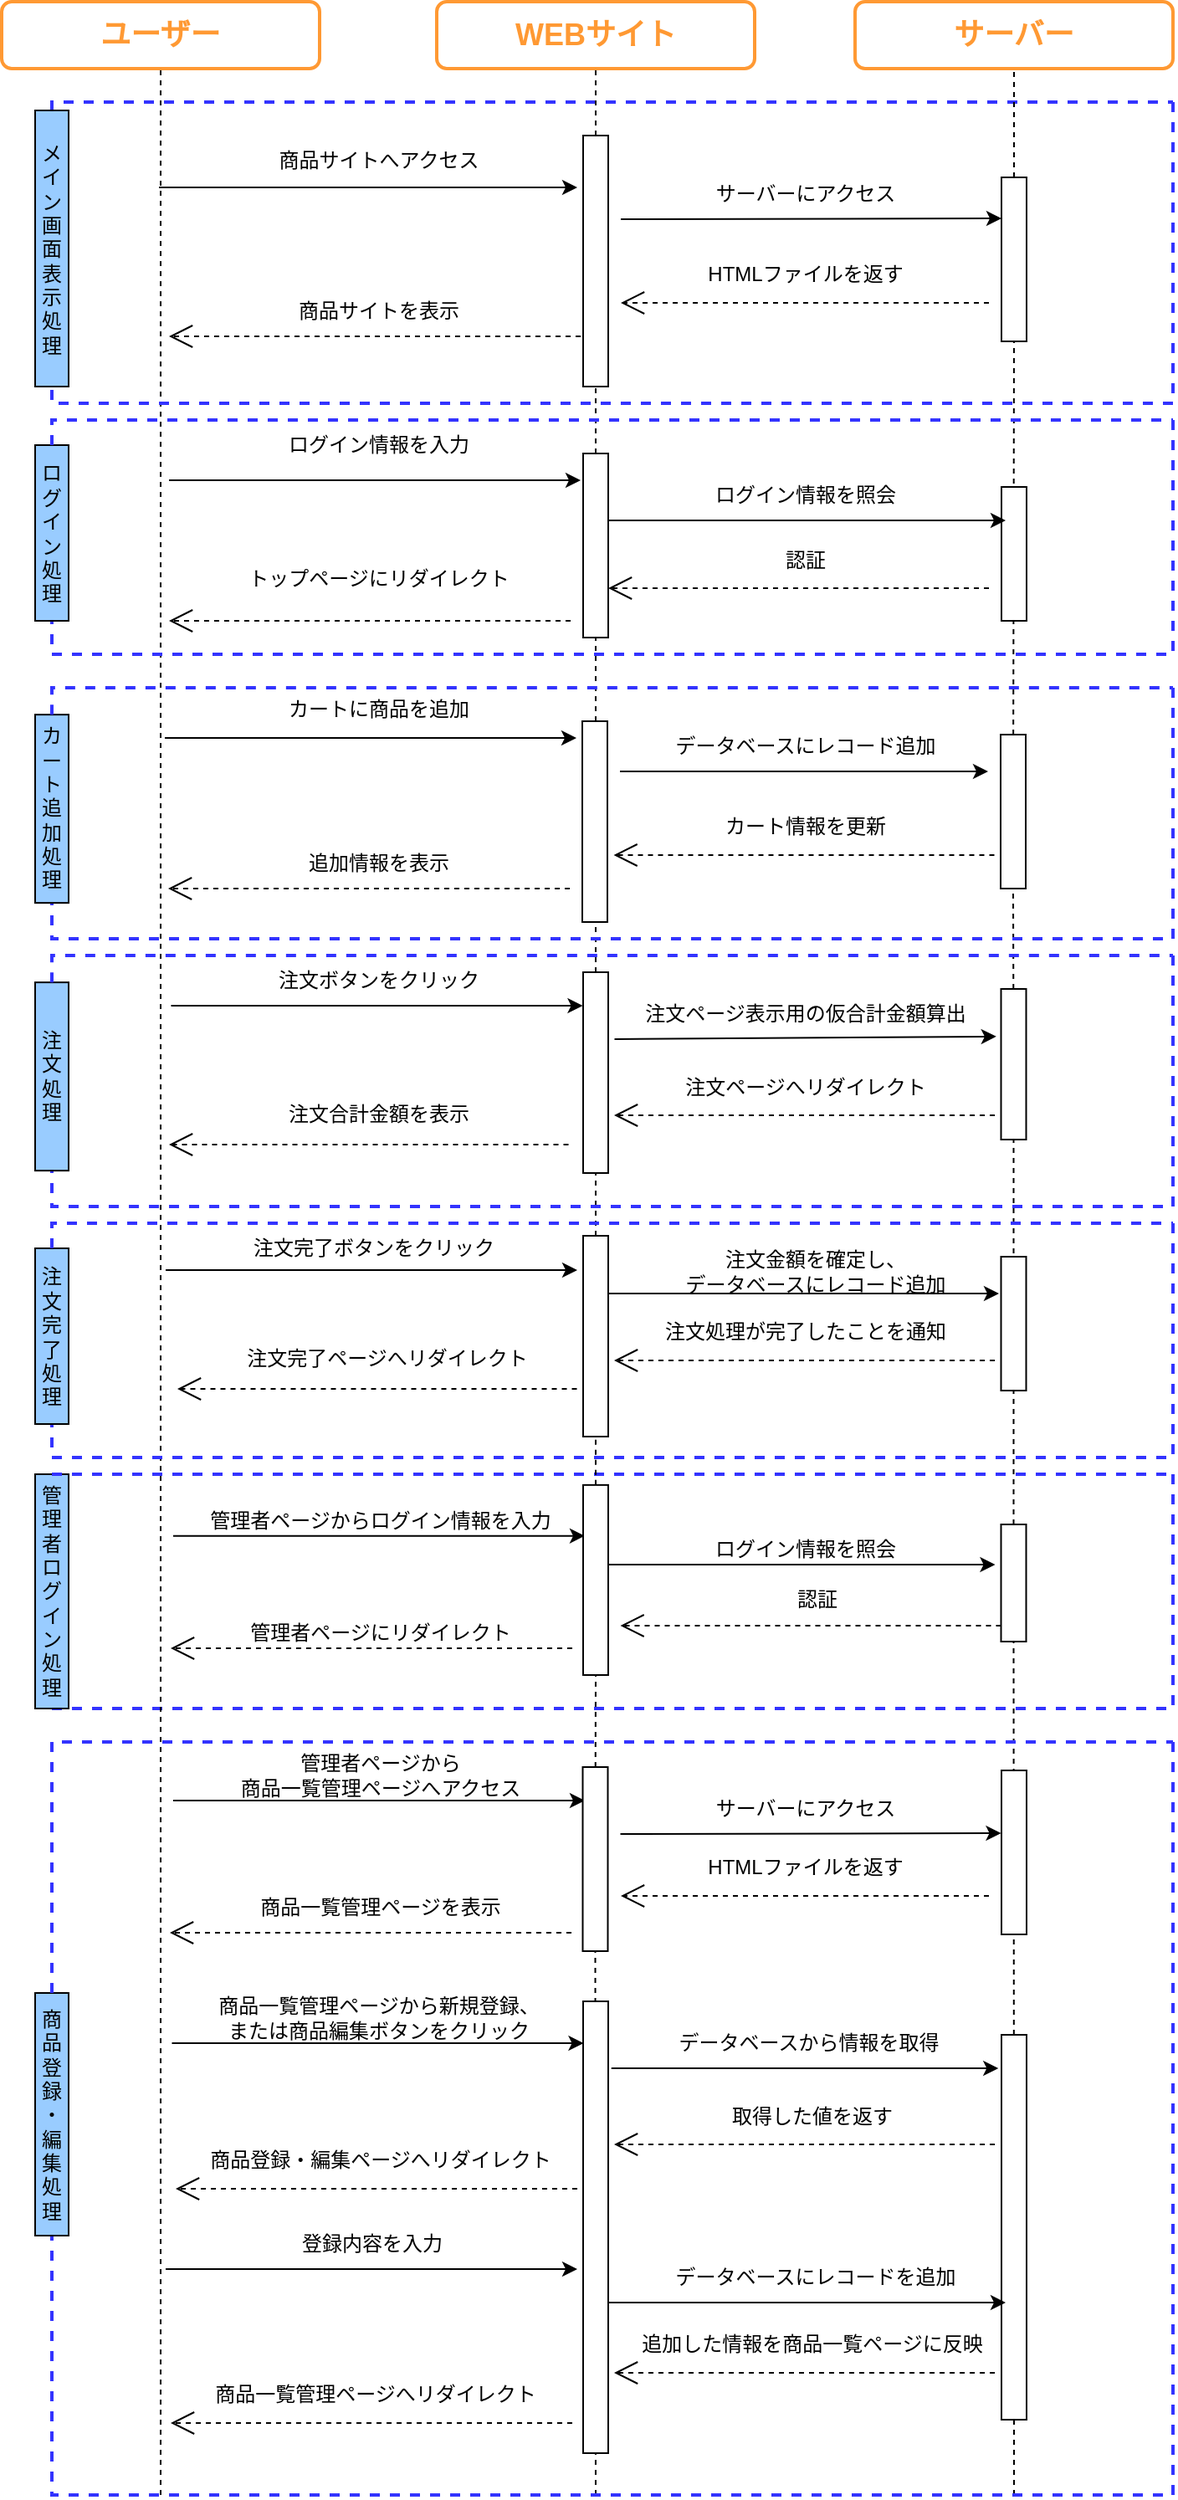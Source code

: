 <mxfile version="28.0.6">
    <diagram id="_vuZQBKyEg9dJw62g8Es" name="ページ1">
        <mxGraphModel dx="738" dy="568" grid="1" gridSize="10" guides="1" tooltips="1" connect="1" arrows="1" fold="1" page="1" pageScale="1" pageWidth="827" pageHeight="1169" math="0" shadow="0">
            <root>
                <mxCell id="0"/>
                <mxCell id="1" parent="0"/>
                <mxCell id="156" value="" style="group" parent="1" vertex="1" connectable="0">
                    <mxGeometry x="90" y="960" width="680" height="150" as="geometry"/>
                </mxCell>
                <mxCell id="157" value="" style="endArrow=none;dashed=1;html=1;strokeWidth=2;rounded=0;curved=0;fontColor=#99FFFF;strokeColor=#3333FF;" parent="156" target="158" edge="1">
                    <mxGeometry width="50" height="50" relative="1" as="geometry">
                        <mxPoint x="680" as="sourcePoint"/>
                        <mxPoint x="680" y="17.143" as="targetPoint"/>
                        <Array as="points">
                            <mxPoint x="680" y="140"/>
                            <mxPoint x="10" y="140"/>
                            <mxPoint x="10" y="120"/>
                        </Array>
                    </mxGeometry>
                </mxCell>
                <mxCell id="158" value="管理者ログイン処理" style="rounded=0;whiteSpace=wrap;html=1;fillColor=#99CCFF;" parent="156" vertex="1">
                    <mxGeometry width="20" height="140" as="geometry"/>
                </mxCell>
                <mxCell id="159" value="" style="endArrow=none;dashed=1;html=1;strokeWidth=2;rounded=0;curved=0;fontColor=#99FFFF;strokeColor=#3333FF;exitX=0.5;exitY=0;exitDx=0;exitDy=0;" parent="156" source="158" edge="1">
                    <mxGeometry width="50" height="50" relative="1" as="geometry">
                        <mxPoint x="10" y="17.143" as="sourcePoint"/>
                        <mxPoint x="680" as="targetPoint"/>
                        <Array as="points">
                            <mxPoint x="10"/>
                        </Array>
                    </mxGeometry>
                </mxCell>
                <mxCell id="85" value="管理者ページからログイン情報を入力" style="text;html=1;align=center;verticalAlign=middle;resizable=0;points=[];autosize=1;strokeColor=none;fillColor=none;" parent="156" vertex="1">
                    <mxGeometry x="91" y="12.857" width="230" height="30" as="geometry"/>
                </mxCell>
                <mxCell id="84" value="" style="endArrow=classic;html=1;" parent="156" edge="1">
                    <mxGeometry width="50" height="50" relative="1" as="geometry">
                        <mxPoint x="82.5" y="36.857" as="sourcePoint"/>
                        <mxPoint x="328.5" y="36.857" as="targetPoint"/>
                    </mxGeometry>
                </mxCell>
                <mxCell id="91" value="" style="endArrow=classic;html=1;" parent="156" edge="1">
                    <mxGeometry width="50" height="50" relative="1" as="geometry">
                        <mxPoint x="342.5" y="54.005" as="sourcePoint"/>
                        <mxPoint x="573.75" y="54.005" as="targetPoint"/>
                    </mxGeometry>
                </mxCell>
                <mxCell id="90" value="ログイン情報を照会" style="text;html=1;align=center;verticalAlign=middle;resizable=0;points=[];autosize=1;strokeColor=none;fillColor=none;" parent="156" vertex="1">
                    <mxGeometry x="395" y="30.005" width="130" height="30" as="geometry"/>
                </mxCell>
                <mxCell id="95" value="管理者ページにリダイレクト" style="text;html=1;align=center;verticalAlign=middle;resizable=0;points=[];autosize=1;strokeColor=none;fillColor=none;" parent="156" vertex="1">
                    <mxGeometry x="116" y="80" width="180" height="30" as="geometry"/>
                </mxCell>
                <mxCell id="94" value="" style="endArrow=open;endSize=12;dashed=1;html=1;" parent="156" edge="1">
                    <mxGeometry width="160" relative="1" as="geometry">
                        <mxPoint x="321" y="104.0" as="sourcePoint"/>
                        <mxPoint x="81" y="104.0" as="targetPoint"/>
                    </mxGeometry>
                </mxCell>
                <mxCell id="86" value="" style="rounded=0;whiteSpace=wrap;html=1;" parent="156" vertex="1">
                    <mxGeometry x="327.5" y="6.43" width="15" height="113.57" as="geometry"/>
                </mxCell>
                <mxCell id="88" value="" style="rounded=0;whiteSpace=wrap;html=1;" parent="156" vertex="1">
                    <mxGeometry x="577.25" y="30" width="15" height="70" as="geometry"/>
                </mxCell>
                <mxCell id="93" value="" style="endArrow=open;endSize=12;dashed=1;html=1;" parent="156" edge="1">
                    <mxGeometry width="160" relative="1" as="geometry">
                        <mxPoint x="577.25" y="90.5" as="sourcePoint"/>
                        <mxPoint x="349.75" y="90.5" as="targetPoint"/>
                    </mxGeometry>
                </mxCell>
                <mxCell id="92" value="認証" style="text;html=1;align=center;verticalAlign=middle;resizable=0;points=[];autosize=1;strokeColor=none;fillColor=none;" parent="156" vertex="1">
                    <mxGeometry x="442.25" y="60" width="50" height="30" as="geometry"/>
                </mxCell>
                <mxCell id="128" value="" style="endArrow=none;dashed=1;html=1;strokeWidth=2;rounded=0;curved=0;fontColor=#99FFFF;strokeColor=#3333FF;" parent="1" source="129" edge="1">
                    <mxGeometry width="50" height="50" relative="1" as="geometry">
                        <mxPoint x="770" y="140" as="sourcePoint"/>
                        <mxPoint x="770" y="140" as="targetPoint"/>
                        <Array as="points">
                            <mxPoint x="100" y="140"/>
                        </Array>
                    </mxGeometry>
                </mxCell>
                <mxCell id="6" value="" style="endArrow=none;dashed=1;html=1;entryX=0.5;entryY=1;entryDx=0;entryDy=0;" parent="1" target="9" edge="1">
                    <mxGeometry width="50" height="50" relative="1" as="geometry">
                        <mxPoint x="165" y="1570" as="sourcePoint"/>
                        <mxPoint x="164.5" y="190" as="targetPoint"/>
                    </mxGeometry>
                </mxCell>
                <mxCell id="7" value="" style="endArrow=none;dashed=1;html=1;entryX=0.5;entryY=1;entryDx=0;entryDy=0;" parent="1" source="15" target="10" edge="1">
                    <mxGeometry width="50" height="50" relative="1" as="geometry">
                        <mxPoint x="424.5" y="1150" as="sourcePoint"/>
                        <mxPoint x="424.5" y="200" as="targetPoint"/>
                    </mxGeometry>
                </mxCell>
                <mxCell id="8" value="" style="endArrow=none;dashed=1;html=1;entryX=0.5;entryY=1;entryDx=0;entryDy=0;" parent="1" source="18" target="11" edge="1">
                    <mxGeometry width="50" height="50" relative="1" as="geometry">
                        <mxPoint x="674.5" y="1109" as="sourcePoint"/>
                        <mxPoint x="675" y="140" as="targetPoint"/>
                    </mxGeometry>
                </mxCell>
                <mxCell id="9" value="ユーザー" style="rounded=1;whiteSpace=wrap;strokeColor=#FF9933;strokeWidth=2;fontStyle=1;fontSize=18;fontColor=#FF9933;" parent="1" vertex="1">
                    <mxGeometry x="70" y="80" width="190" height="40" as="geometry"/>
                </mxCell>
                <mxCell id="10" value="WEBサイト" style="rounded=1;whiteSpace=wrap;strokeColor=#FF9933;strokeWidth=2;fontSize=18;fontStyle=1;fontColor=#FF9933;" parent="1" vertex="1">
                    <mxGeometry x="330" y="80" width="190" height="40" as="geometry"/>
                </mxCell>
                <mxCell id="11" value="サーバー" style="rounded=1;whiteSpace=wrap;strokeColor=#FF9933;strokeWidth=2;fontStyle=1;fontSize=18;fontColor=#FF9933;" parent="1" vertex="1">
                    <mxGeometry x="580" y="80" width="190" height="40" as="geometry"/>
                </mxCell>
                <mxCell id="16" value="" style="endArrow=none;dashed=1;html=1;entryX=0.5;entryY=1;entryDx=0;entryDy=0;" parent="1" source="30" target="15" edge="1">
                    <mxGeometry width="50" height="50" relative="1" as="geometry">
                        <mxPoint x="424.5" y="1150" as="sourcePoint"/>
                        <mxPoint x="425" y="120" as="targetPoint"/>
                    </mxGeometry>
                </mxCell>
                <mxCell id="15" value="" style="rounded=0;whiteSpace=wrap;html=1;" parent="1" vertex="1">
                    <mxGeometry x="417.5" y="160" width="15" height="150" as="geometry"/>
                </mxCell>
                <mxCell id="17" value="商品サイトへアクセス" style="text;html=1;align=center;verticalAlign=middle;resizable=0;points=[];autosize=1;strokeColor=none;fillColor=none;" parent="1" vertex="1">
                    <mxGeometry x="225" y="160" width="140" height="30" as="geometry"/>
                </mxCell>
                <mxCell id="19" value="" style="endArrow=none;dashed=1;html=1;entryX=0.5;entryY=1;entryDx=0;entryDy=0;" parent="1" source="51" target="18" edge="1">
                    <mxGeometry width="50" height="50" relative="1" as="geometry">
                        <mxPoint x="674.5" y="1109" as="sourcePoint"/>
                        <mxPoint x="675" y="120" as="targetPoint"/>
                    </mxGeometry>
                </mxCell>
                <mxCell id="18" value="" style="rounded=0;whiteSpace=wrap;html=1;" parent="1" vertex="1">
                    <mxGeometry x="667.5" y="185" width="15" height="98" as="geometry"/>
                </mxCell>
                <mxCell id="21" value="サーバーにアクセス" style="text;html=1;align=center;verticalAlign=middle;resizable=0;points=[];autosize=1;strokeColor=none;fillColor=none;" parent="1" vertex="1">
                    <mxGeometry x="485" y="180" width="130" height="30" as="geometry"/>
                </mxCell>
                <mxCell id="24" value="HTMLファイルを返す" style="text;html=1;align=center;verticalAlign=middle;resizable=0;points=[];autosize=1;strokeColor=none;fillColor=none;" parent="1" vertex="1">
                    <mxGeometry x="480" y="228" width="140" height="30" as="geometry"/>
                </mxCell>
                <mxCell id="27" value="商品サイトを表示" style="text;html=1;align=center;verticalAlign=middle;resizable=0;points=[];autosize=1;strokeColor=none;fillColor=none;" parent="1" vertex="1">
                    <mxGeometry x="235" y="250" width="120" height="30" as="geometry"/>
                </mxCell>
                <mxCell id="29" value="ログイン情報を入力" style="text;html=1;align=center;verticalAlign=middle;resizable=0;points=[];autosize=1;strokeColor=none;fillColor=none;" parent="1" vertex="1">
                    <mxGeometry x="230" y="330" width="130" height="30" as="geometry"/>
                </mxCell>
                <mxCell id="31" value="" style="endArrow=none;dashed=1;html=1;entryX=0.5;entryY=1;entryDx=0;entryDy=0;" parent="1" source="60" target="30" edge="1">
                    <mxGeometry width="50" height="50" relative="1" as="geometry">
                        <mxPoint x="424.5" y="1150" as="sourcePoint"/>
                        <mxPoint x="425" y="318" as="targetPoint"/>
                    </mxGeometry>
                </mxCell>
                <mxCell id="30" value="" style="rounded=0;whiteSpace=wrap;html=1;" parent="1" vertex="1">
                    <mxGeometry x="417.5" y="350" width="15" height="110" as="geometry"/>
                </mxCell>
                <mxCell id="32" value="" style="rounded=0;whiteSpace=wrap;html=1;" parent="1" vertex="1">
                    <mxGeometry x="667.5" y="370" width="15" height="80" as="geometry"/>
                </mxCell>
                <mxCell id="34" value="ログイン情報を照会" style="text;html=1;align=center;verticalAlign=middle;resizable=0;points=[];autosize=1;strokeColor=none;fillColor=none;" parent="1" vertex="1">
                    <mxGeometry x="485" y="360" width="130" height="30" as="geometry"/>
                </mxCell>
                <mxCell id="36" value="認証" style="text;html=1;align=center;verticalAlign=middle;resizable=0;points=[];autosize=1;strokeColor=none;fillColor=none;" parent="1" vertex="1">
                    <mxGeometry x="525" y="398.5" width="50" height="30" as="geometry"/>
                </mxCell>
                <mxCell id="37" value="" style="endArrow=classic;html=1;" parent="1" edge="1">
                    <mxGeometry width="50" height="50" relative="1" as="geometry">
                        <mxPoint x="170" y="366" as="sourcePoint"/>
                        <mxPoint x="416" y="366" as="targetPoint"/>
                    </mxGeometry>
                </mxCell>
                <mxCell id="38" value="" style="endArrow=classic;html=1;" parent="1" edge="1">
                    <mxGeometry width="50" height="50" relative="1" as="geometry">
                        <mxPoint x="432.5" y="390" as="sourcePoint"/>
                        <mxPoint x="670" y="390" as="targetPoint"/>
                    </mxGeometry>
                </mxCell>
                <mxCell id="40" value="" style="endArrow=open;endSize=12;dashed=1;html=1;" parent="1" edge="1">
                    <mxGeometry width="160" relative="1" as="geometry">
                        <mxPoint x="416" y="280" as="sourcePoint"/>
                        <mxPoint x="170" y="280" as="targetPoint"/>
                    </mxGeometry>
                </mxCell>
                <mxCell id="41" value="" style="endArrow=classic;html=1;" parent="1" edge="1">
                    <mxGeometry width="50" height="50" relative="1" as="geometry">
                        <mxPoint x="164" y="191" as="sourcePoint"/>
                        <mxPoint x="414" y="191" as="targetPoint"/>
                    </mxGeometry>
                </mxCell>
                <mxCell id="42" value="" style="endArrow=classic;html=1;entryX=0;entryY=0.25;entryDx=0;entryDy=0;" parent="1" target="18" edge="1">
                    <mxGeometry width="50" height="50" relative="1" as="geometry">
                        <mxPoint x="440" y="210" as="sourcePoint"/>
                        <mxPoint x="330" y="250" as="targetPoint"/>
                    </mxGeometry>
                </mxCell>
                <mxCell id="43" value="" style="endArrow=open;endSize=12;dashed=1;html=1;" parent="1" edge="1">
                    <mxGeometry width="160" relative="1" as="geometry">
                        <mxPoint x="660" y="260" as="sourcePoint"/>
                        <mxPoint x="440" y="260" as="targetPoint"/>
                    </mxGeometry>
                </mxCell>
                <mxCell id="44" value="" style="endArrow=open;endSize=12;dashed=1;html=1;" parent="1" edge="1">
                    <mxGeometry width="160" relative="1" as="geometry">
                        <mxPoint x="660" y="430.5" as="sourcePoint"/>
                        <mxPoint x="432.5" y="430.5" as="targetPoint"/>
                    </mxGeometry>
                </mxCell>
                <mxCell id="45" value="" style="endArrow=open;endSize=12;dashed=1;html=1;" parent="1" edge="1">
                    <mxGeometry width="160" relative="1" as="geometry">
                        <mxPoint x="410" y="450" as="sourcePoint"/>
                        <mxPoint x="170" y="450" as="targetPoint"/>
                    </mxGeometry>
                </mxCell>
                <mxCell id="46" value="トップページにリダイレクト" style="text;html=1;align=center;verticalAlign=middle;resizable=0;points=[];autosize=1;strokeColor=none;fillColor=none;" parent="1" vertex="1">
                    <mxGeometry x="205" y="410" width="180" height="30" as="geometry"/>
                </mxCell>
                <mxCell id="47" value="" style="endArrow=classic;html=1;" parent="1" edge="1">
                    <mxGeometry width="50" height="50" relative="1" as="geometry">
                        <mxPoint x="167.5" y="520" as="sourcePoint"/>
                        <mxPoint x="413.5" y="520" as="targetPoint"/>
                    </mxGeometry>
                </mxCell>
                <mxCell id="48" value="カートに商品を追加" style="text;html=1;align=center;verticalAlign=middle;resizable=0;points=[];autosize=1;strokeColor=none;fillColor=none;" parent="1" vertex="1">
                    <mxGeometry x="229.75" y="488" width="130" height="30" as="geometry"/>
                </mxCell>
                <mxCell id="49" value="" style="rounded=0;whiteSpace=wrap;html=1;" parent="1" vertex="1">
                    <mxGeometry x="417" y="510" width="15" height="120" as="geometry"/>
                </mxCell>
                <mxCell id="50" value="" style="endArrow=classic;html=1;" parent="1" edge="1">
                    <mxGeometry width="50" height="50" relative="1" as="geometry">
                        <mxPoint x="439.5" y="540" as="sourcePoint"/>
                        <mxPoint x="659.5" y="540" as="targetPoint"/>
                    </mxGeometry>
                </mxCell>
                <mxCell id="52" value="" style="endArrow=none;dashed=1;html=1;entryX=0.5;entryY=1;entryDx=0;entryDy=0;" parent="1" source="62" target="51" edge="1">
                    <mxGeometry width="50" height="50" relative="1" as="geometry">
                        <mxPoint x="674.5" y="1109" as="sourcePoint"/>
                        <mxPoint x="675" y="300" as="targetPoint"/>
                    </mxGeometry>
                </mxCell>
                <mxCell id="51" value="" style="rounded=0;whiteSpace=wrap;html=1;" parent="1" vertex="1">
                    <mxGeometry x="667" y="518" width="15" height="92" as="geometry"/>
                </mxCell>
                <mxCell id="53" value="データベースにレコード追加" style="text;html=1;align=center;verticalAlign=middle;resizable=0;points=[];autosize=1;strokeColor=none;fillColor=none;" parent="1" vertex="1">
                    <mxGeometry x="459.5" y="510" width="180" height="30" as="geometry"/>
                </mxCell>
                <mxCell id="54" value="" style="endArrow=open;endSize=12;dashed=1;html=1;" parent="1" edge="1">
                    <mxGeometry width="160" relative="1" as="geometry">
                        <mxPoint x="663.25" y="590" as="sourcePoint"/>
                        <mxPoint x="435.75" y="590" as="targetPoint"/>
                    </mxGeometry>
                </mxCell>
                <mxCell id="55" value="カート情報を更新" style="text;html=1;align=center;verticalAlign=middle;resizable=0;points=[];autosize=1;strokeColor=none;fillColor=none;" parent="1" vertex="1">
                    <mxGeometry x="489.5" y="558" width="120" height="30" as="geometry"/>
                </mxCell>
                <mxCell id="56" value="" style="endArrow=open;endSize=12;dashed=1;html=1;" parent="1" edge="1">
                    <mxGeometry width="160" relative="1" as="geometry">
                        <mxPoint x="409.5" y="610" as="sourcePoint"/>
                        <mxPoint x="169.5" y="610" as="targetPoint"/>
                    </mxGeometry>
                </mxCell>
                <mxCell id="57" value="追加情報を表示" style="text;html=1;align=center;verticalAlign=middle;resizable=0;points=[];autosize=1;strokeColor=none;fillColor=none;" parent="1" vertex="1">
                    <mxGeometry x="239.5" y="580" width="110" height="30" as="geometry"/>
                </mxCell>
                <mxCell id="58" value="" style="endArrow=classic;html=1;" parent="1" edge="1">
                    <mxGeometry width="50" height="50" relative="1" as="geometry">
                        <mxPoint x="171.25" y="680" as="sourcePoint"/>
                        <mxPoint x="417.25" y="680" as="targetPoint"/>
                    </mxGeometry>
                </mxCell>
                <mxCell id="59" value="注文ボタンをクリック" style="text;html=1;align=center;verticalAlign=middle;resizable=0;points=[];autosize=1;strokeColor=none;fillColor=none;" parent="1" vertex="1">
                    <mxGeometry x="224.75" y="650" width="140" height="30" as="geometry"/>
                </mxCell>
                <mxCell id="61" value="" style="endArrow=none;dashed=1;html=1;entryX=0.5;entryY=1;entryDx=0;entryDy=0;" parent="1" source="72" target="60" edge="1">
                    <mxGeometry width="50" height="50" relative="1" as="geometry">
                        <mxPoint x="424.5" y="1150" as="sourcePoint"/>
                        <mxPoint x="425" y="460" as="targetPoint"/>
                    </mxGeometry>
                </mxCell>
                <mxCell id="60" value="" style="rounded=0;whiteSpace=wrap;html=1;" parent="1" vertex="1">
                    <mxGeometry x="417.5" y="660" width="15" height="120" as="geometry"/>
                </mxCell>
                <mxCell id="63" value="" style="endArrow=none;dashed=1;html=1;entryX=0.5;entryY=1;entryDx=0;entryDy=0;" parent="1" source="88" target="62" edge="1">
                    <mxGeometry width="50" height="50" relative="1" as="geometry">
                        <mxPoint x="674.5" y="1109" as="sourcePoint"/>
                        <mxPoint x="675" y="602" as="targetPoint"/>
                    </mxGeometry>
                </mxCell>
                <mxCell id="62" value="" style="rounded=0;whiteSpace=wrap;html=1;" parent="1" vertex="1">
                    <mxGeometry x="667.25" y="670" width="15" height="90" as="geometry"/>
                </mxCell>
                <mxCell id="64" value="" style="endArrow=classic;html=1;entryX=1.02;entryY=0.947;entryDx=0;entryDy=0;entryPerimeter=0;" parent="1" target="65" edge="1">
                    <mxGeometry width="50" height="50" relative="1" as="geometry">
                        <mxPoint x="436.25" y="700" as="sourcePoint"/>
                        <mxPoint x="670" y="700" as="targetPoint"/>
                    </mxGeometry>
                </mxCell>
                <mxCell id="65" value="注文ページ表示用の仮合計金額算出" style="text;html=1;align=center;verticalAlign=middle;resizable=0;points=[];autosize=1;strokeColor=none;fillColor=none;" parent="1" vertex="1">
                    <mxGeometry x="440" y="670" width="220" height="30" as="geometry"/>
                </mxCell>
                <mxCell id="66" value="" style="endArrow=open;endSize=12;dashed=1;html=1;" parent="1" edge="1">
                    <mxGeometry width="160" relative="1" as="geometry">
                        <mxPoint x="663.5" y="745.5" as="sourcePoint"/>
                        <mxPoint x="436" y="745.5" as="targetPoint"/>
                    </mxGeometry>
                </mxCell>
                <mxCell id="67" value="注文ページへリダイレクト" style="text;html=1;align=center;verticalAlign=middle;resizable=0;points=[];autosize=1;strokeColor=none;fillColor=none;" parent="1" vertex="1">
                    <mxGeometry x="464.75" y="713.5" width="170" height="30" as="geometry"/>
                </mxCell>
                <mxCell id="68" value="" style="endArrow=open;endSize=12;dashed=1;html=1;" parent="1" edge="1">
                    <mxGeometry width="160" relative="1" as="geometry">
                        <mxPoint x="408.75" y="763" as="sourcePoint"/>
                        <mxPoint x="170" y="763" as="targetPoint"/>
                    </mxGeometry>
                </mxCell>
                <mxCell id="69" value="注文合計金額を表示" style="text;html=1;align=center;verticalAlign=middle;resizable=0;points=[];autosize=1;strokeColor=none;fillColor=none;" parent="1" vertex="1">
                    <mxGeometry x="230" y="730" width="130" height="30" as="geometry"/>
                </mxCell>
                <mxCell id="73" value="" style="endArrow=none;dashed=1;html=1;entryX=0.5;entryY=1;entryDx=0;entryDy=0;" parent="1" source="86" target="72" edge="1">
                    <mxGeometry width="50" height="50" relative="1" as="geometry">
                        <mxPoint x="424.5" y="1150" as="sourcePoint"/>
                        <mxPoint x="425" y="780" as="targetPoint"/>
                    </mxGeometry>
                </mxCell>
                <mxCell id="74" value="" style="rounded=0;whiteSpace=wrap;html=1;" parent="1" vertex="1">
                    <mxGeometry x="667.25" y="830" width="15" height="80" as="geometry"/>
                </mxCell>
                <mxCell id="77" value="" style="endArrow=open;endSize=12;dashed=1;html=1;" parent="1" edge="1">
                    <mxGeometry width="160" relative="1" as="geometry">
                        <mxPoint x="663.5" y="892" as="sourcePoint"/>
                        <mxPoint x="436" y="892" as="targetPoint"/>
                    </mxGeometry>
                </mxCell>
                <mxCell id="78" value="注文処理が完了したことを通知" style="text;html=1;align=center;verticalAlign=middle;resizable=0;points=[];autosize=1;strokeColor=none;fillColor=none;" parent="1" vertex="1">
                    <mxGeometry x="454.75" y="860" width="190" height="30" as="geometry"/>
                </mxCell>
                <mxCell id="79" value="" style="endArrow=open;endSize=12;dashed=1;html=1;" parent="1" edge="1">
                    <mxGeometry width="160" relative="1" as="geometry">
                        <mxPoint x="413.75" y="909" as="sourcePoint"/>
                        <mxPoint x="175" y="909" as="targetPoint"/>
                    </mxGeometry>
                </mxCell>
                <mxCell id="80" value="注文完了ページへリダイレクト" style="text;html=1;align=center;verticalAlign=middle;resizable=0;points=[];autosize=1;strokeColor=none;fillColor=none;" parent="1" vertex="1">
                    <mxGeometry x="205" y="876" width="190" height="30" as="geometry"/>
                </mxCell>
                <mxCell id="87" value="" style="endArrow=none;dashed=1;html=1;entryX=0.5;entryY=1;entryDx=0;entryDy=0;" parent="1" source="98" target="86" edge="1">
                    <mxGeometry width="50" height="50" relative="1" as="geometry">
                        <mxPoint x="425" y="1660" as="sourcePoint"/>
                        <mxPoint x="425" y="930" as="targetPoint"/>
                    </mxGeometry>
                </mxCell>
                <mxCell id="89" value="" style="endArrow=none;dashed=1;html=1;entryX=0.5;entryY=1;entryDx=0;entryDy=0;" parent="1" source="105" target="88" edge="1">
                    <mxGeometry width="50" height="50" relative="1" as="geometry">
                        <mxPoint x="675" y="1662" as="sourcePoint"/>
                        <mxPoint x="675" y="760" as="targetPoint"/>
                    </mxGeometry>
                </mxCell>
                <mxCell id="96" value="管理者ページから&lt;div&gt;商品一覧管理ページへ&lt;span style=&quot;background-color: transparent; color: light-dark(rgb(0, 0, 0), rgb(255, 255, 255));&quot;&gt;アクセス&lt;/span&gt;&lt;/div&gt;" style="text;html=1;align=center;verticalAlign=middle;resizable=0;points=[];autosize=1;strokeColor=none;fillColor=none;" parent="1" vertex="1">
                    <mxGeometry x="200.5" y="1120" width="190" height="40" as="geometry"/>
                </mxCell>
                <mxCell id="97" value="" style="endArrow=classic;html=1;" parent="1" edge="1">
                    <mxGeometry width="50" height="50" relative="1" as="geometry">
                        <mxPoint x="172.5" y="1155" as="sourcePoint"/>
                        <mxPoint x="418.5" y="1155" as="targetPoint"/>
                    </mxGeometry>
                </mxCell>
                <mxCell id="99" value="" style="endArrow=none;dashed=1;html=1;entryX=0.5;entryY=1;entryDx=0;entryDy=0;" parent="1" target="98" edge="1">
                    <mxGeometry width="50" height="50" relative="1" as="geometry">
                        <mxPoint x="425" y="1570" as="sourcePoint"/>
                        <mxPoint x="425" y="1090" as="targetPoint"/>
                    </mxGeometry>
                </mxCell>
                <mxCell id="98" value="" style="rounded=0;whiteSpace=wrap;html=1;" parent="1" vertex="1">
                    <mxGeometry x="417.25" y="1135" width="15" height="110" as="geometry"/>
                </mxCell>
                <mxCell id="100" value="" style="endArrow=open;endSize=12;dashed=1;html=1;" parent="1" edge="1">
                    <mxGeometry width="160" relative="1" as="geometry">
                        <mxPoint x="410.5" y="1234" as="sourcePoint"/>
                        <mxPoint x="170.5" y="1234" as="targetPoint"/>
                    </mxGeometry>
                </mxCell>
                <mxCell id="101" value="商品一覧管理ページを表示" style="text;html=1;align=center;verticalAlign=middle;resizable=0;points=[];autosize=1;strokeColor=none;fillColor=none;" parent="1" vertex="1">
                    <mxGeometry x="210.5" y="1204" width="170" height="30" as="geometry"/>
                </mxCell>
                <mxCell id="102" value="商品一覧管理ページから新規登録、&lt;div&gt;または商品編集ボタンをクリック&lt;/div&gt;" style="text;html=1;align=center;verticalAlign=middle;resizable=0;points=[];autosize=1;strokeColor=none;fillColor=none;" parent="1" vertex="1">
                    <mxGeometry x="184.75" y="1265" width="220" height="40" as="geometry"/>
                </mxCell>
                <mxCell id="103" value="" style="endArrow=classic;html=1;" parent="1" edge="1">
                    <mxGeometry width="50" height="50" relative="1" as="geometry">
                        <mxPoint x="171.75" y="1300" as="sourcePoint"/>
                        <mxPoint x="417.75" y="1300" as="targetPoint"/>
                    </mxGeometry>
                </mxCell>
                <mxCell id="104" value="" style="rounded=0;whiteSpace=wrap;html=1;" parent="1" vertex="1">
                    <mxGeometry x="417.5" y="1275" width="15" height="270" as="geometry"/>
                </mxCell>
                <mxCell id="106" value="" style="endArrow=none;dashed=1;html=1;entryX=0.5;entryY=1;entryDx=0;entryDy=0;" parent="1" target="105" edge="1">
                    <mxGeometry width="50" height="50" relative="1" as="geometry">
                        <mxPoint x="675" y="1570" as="sourcePoint"/>
                        <mxPoint x="675" y="1060" as="targetPoint"/>
                    </mxGeometry>
                </mxCell>
                <mxCell id="105" value="" style="rounded=0;whiteSpace=wrap;html=1;" parent="1" vertex="1">
                    <mxGeometry x="667.5" y="1295" width="15" height="230" as="geometry"/>
                </mxCell>
                <mxCell id="107" value="データベースから情報を取得" style="text;html=1;align=center;verticalAlign=middle;resizable=0;points=[];autosize=1;strokeColor=none;fillColor=none;" parent="1" vertex="1">
                    <mxGeometry x="461.88" y="1285" width="180" height="30" as="geometry"/>
                </mxCell>
                <mxCell id="108" value="" style="endArrow=classic;html=1;" parent="1" edge="1">
                    <mxGeometry width="50" height="50" relative="1" as="geometry">
                        <mxPoint x="434.38" y="1315" as="sourcePoint"/>
                        <mxPoint x="665.63" y="1315" as="targetPoint"/>
                    </mxGeometry>
                </mxCell>
                <mxCell id="109" value="取得した値を返す" style="text;html=1;align=center;verticalAlign=middle;resizable=0;points=[];autosize=1;strokeColor=none;fillColor=none;" parent="1" vertex="1">
                    <mxGeometry x="493.5" y="1328.5" width="120" height="30" as="geometry"/>
                </mxCell>
                <mxCell id="110" value="" style="endArrow=open;endSize=12;dashed=1;html=1;" parent="1" edge="1">
                    <mxGeometry width="160" relative="1" as="geometry">
                        <mxPoint x="663.5" y="1360.5" as="sourcePoint"/>
                        <mxPoint x="436" y="1360.5" as="targetPoint"/>
                    </mxGeometry>
                </mxCell>
                <mxCell id="111" value="商品登録・編集ページへリダイレクト" style="text;html=1;align=center;verticalAlign=middle;resizable=0;points=[];autosize=1;strokeColor=none;fillColor=none;" parent="1" vertex="1">
                    <mxGeometry x="180.5" y="1355" width="230" height="30" as="geometry"/>
                </mxCell>
                <mxCell id="112" value="" style="endArrow=open;endSize=12;dashed=1;html=1;" parent="1" edge="1">
                    <mxGeometry width="160" relative="1" as="geometry">
                        <mxPoint x="414" y="1387" as="sourcePoint"/>
                        <mxPoint x="174" y="1387" as="targetPoint"/>
                    </mxGeometry>
                </mxCell>
                <mxCell id="113" value="登録内容を入力" style="text;html=1;align=center;verticalAlign=middle;resizable=0;points=[];autosize=1;strokeColor=none;fillColor=none;" parent="1" vertex="1">
                    <mxGeometry x="236" y="1405" width="110" height="30" as="geometry"/>
                </mxCell>
                <mxCell id="114" value="" style="endArrow=classic;html=1;" parent="1" edge="1">
                    <mxGeometry width="50" height="50" relative="1" as="geometry">
                        <mxPoint x="168" y="1435" as="sourcePoint"/>
                        <mxPoint x="414" y="1435" as="targetPoint"/>
                    </mxGeometry>
                </mxCell>
                <mxCell id="115" value="データベースにレコードを追加" style="text;html=1;align=center;verticalAlign=middle;resizable=0;points=[];autosize=1;strokeColor=none;fillColor=none;" parent="1" vertex="1">
                    <mxGeometry x="460.75" y="1425" width="190" height="30" as="geometry"/>
                </mxCell>
                <mxCell id="116" value="" style="endArrow=classic;html=1;" parent="1" edge="1">
                    <mxGeometry width="50" height="50" relative="1" as="geometry">
                        <mxPoint x="432.75" y="1455" as="sourcePoint"/>
                        <mxPoint x="670" y="1455" as="targetPoint"/>
                    </mxGeometry>
                </mxCell>
                <mxCell id="119" value="追加した情報を商品一覧ページに反映" style="text;html=1;align=center;verticalAlign=middle;resizable=0;points=[];autosize=1;strokeColor=none;fillColor=none;" parent="1" vertex="1">
                    <mxGeometry x="438.5" y="1465" width="230" height="30" as="geometry"/>
                </mxCell>
                <mxCell id="120" value="" style="endArrow=open;endSize=12;dashed=1;html=1;" parent="1" edge="1">
                    <mxGeometry width="160" relative="1" as="geometry">
                        <mxPoint x="663.5" y="1497" as="sourcePoint"/>
                        <mxPoint x="436" y="1497" as="targetPoint"/>
                    </mxGeometry>
                </mxCell>
                <mxCell id="121" value="商品一覧管理ページへリダイレクト" style="text;html=1;align=center;verticalAlign=middle;resizable=0;points=[];autosize=1;strokeColor=none;fillColor=none;" parent="1" vertex="1">
                    <mxGeometry x="182.5" y="1495" width="220" height="30" as="geometry"/>
                </mxCell>
                <mxCell id="122" value="" style="endArrow=open;endSize=12;dashed=1;html=1;" parent="1" edge="1">
                    <mxGeometry width="160" relative="1" as="geometry">
                        <mxPoint x="411" y="1527" as="sourcePoint"/>
                        <mxPoint x="171" y="1527" as="targetPoint"/>
                    </mxGeometry>
                </mxCell>
                <mxCell id="123" value="" style="rounded=0;whiteSpace=wrap;html=1;" parent="1" vertex="1">
                    <mxGeometry x="667.5" y="1137" width="15" height="98" as="geometry"/>
                </mxCell>
                <mxCell id="124" value="サーバーにアクセス" style="text;html=1;align=center;verticalAlign=middle;resizable=0;points=[];autosize=1;strokeColor=none;fillColor=none;" parent="1" vertex="1">
                    <mxGeometry x="484.75" y="1145" width="130" height="30" as="geometry"/>
                </mxCell>
                <mxCell id="125" value="HTMLファイルを返す" style="text;html=1;align=center;verticalAlign=middle;resizable=0;points=[];autosize=1;strokeColor=none;fillColor=none;" parent="1" vertex="1">
                    <mxGeometry x="480" y="1180" width="140" height="30" as="geometry"/>
                </mxCell>
                <mxCell id="126" value="" style="endArrow=classic;html=1;entryX=0;entryY=0.25;entryDx=0;entryDy=0;" parent="1" edge="1">
                    <mxGeometry width="50" height="50" relative="1" as="geometry">
                        <mxPoint x="439.75" y="1175" as="sourcePoint"/>
                        <mxPoint x="667.25" y="1174.5" as="targetPoint"/>
                    </mxGeometry>
                </mxCell>
                <mxCell id="127" value="" style="endArrow=open;endSize=12;dashed=1;html=1;" parent="1" edge="1">
                    <mxGeometry width="160" relative="1" as="geometry">
                        <mxPoint x="660" y="1212" as="sourcePoint"/>
                        <mxPoint x="440" y="1212" as="targetPoint"/>
                    </mxGeometry>
                </mxCell>
                <mxCell id="130" value="" style="endArrow=none;dashed=1;html=1;strokeWidth=2;rounded=0;curved=0;fontColor=#99FFFF;strokeColor=#3333FF;" parent="1" target="129" edge="1">
                    <mxGeometry width="50" height="50" relative="1" as="geometry">
                        <mxPoint x="770" y="140" as="sourcePoint"/>
                        <mxPoint x="770" y="140" as="targetPoint"/>
                        <Array as="points">
                            <mxPoint x="770" y="320"/>
                            <mxPoint x="100" y="320"/>
                        </Array>
                    </mxGeometry>
                </mxCell>
                <mxCell id="129" value="メイン画面表示処理" style="rounded=0;whiteSpace=wrap;html=1;fillColor=#99CCFF;" parent="1" vertex="1">
                    <mxGeometry x="90" y="145" width="20" height="165" as="geometry"/>
                </mxCell>
                <mxCell id="134" value="" style="group" parent="1" vertex="1" connectable="0">
                    <mxGeometry x="90" y="330" width="680" height="140" as="geometry"/>
                </mxCell>
                <mxCell id="131" value="" style="endArrow=none;dashed=1;html=1;strokeWidth=2;rounded=0;curved=0;fontColor=#99FFFF;strokeColor=#3333FF;" parent="134" target="132" edge="1">
                    <mxGeometry width="50" height="50" relative="1" as="geometry">
                        <mxPoint x="680" as="sourcePoint"/>
                        <mxPoint x="680" y="20" as="targetPoint"/>
                        <Array as="points">
                            <mxPoint x="680" y="140"/>
                            <mxPoint x="340" y="140"/>
                            <mxPoint x="10" y="140"/>
                        </Array>
                    </mxGeometry>
                </mxCell>
                <mxCell id="132" value="ログイン処理" style="rounded=0;whiteSpace=wrap;html=1;fillColor=#99CCFF;" parent="134" vertex="1">
                    <mxGeometry y="15" width="20" height="105" as="geometry"/>
                </mxCell>
                <mxCell id="133" value="" style="endArrow=none;dashed=1;html=1;strokeWidth=2;rounded=0;curved=0;fontColor=#99FFFF;strokeColor=#3333FF;exitX=0.5;exitY=0;exitDx=0;exitDy=0;" parent="134" source="132" edge="1">
                    <mxGeometry width="50" height="50" relative="1" as="geometry">
                        <mxPoint x="10" y="20" as="sourcePoint"/>
                        <mxPoint x="680" as="targetPoint"/>
                        <Array as="points">
                            <mxPoint x="10"/>
                        </Array>
                    </mxGeometry>
                </mxCell>
                <mxCell id="135" value="" style="group" parent="1" vertex="1" connectable="0">
                    <mxGeometry x="90" y="490" width="680" height="150" as="geometry"/>
                </mxCell>
                <mxCell id="136" value="" style="endArrow=none;dashed=1;html=1;strokeWidth=2;rounded=0;curved=0;fontColor=#99FFFF;strokeColor=#3333FF;" parent="135" target="137" edge="1">
                    <mxGeometry width="50" height="50" relative="1" as="geometry">
                        <mxPoint x="680" as="sourcePoint"/>
                        <mxPoint x="680" y="21.429" as="targetPoint"/>
                        <Array as="points">
                            <mxPoint x="680" y="150"/>
                            <mxPoint x="340" y="150"/>
                            <mxPoint x="10" y="150"/>
                        </Array>
                    </mxGeometry>
                </mxCell>
                <mxCell id="137" value="カート追加処理" style="rounded=0;whiteSpace=wrap;html=1;fillColor=#99CCFF;" parent="135" vertex="1">
                    <mxGeometry y="16.071" width="20" height="112.5" as="geometry"/>
                </mxCell>
                <mxCell id="138" value="" style="endArrow=none;dashed=1;html=1;strokeWidth=2;rounded=0;curved=0;fontColor=#99FFFF;strokeColor=#3333FF;exitX=0.5;exitY=0;exitDx=0;exitDy=0;" parent="135" source="137" edge="1">
                    <mxGeometry width="50" height="50" relative="1" as="geometry">
                        <mxPoint x="10" y="21.429" as="sourcePoint"/>
                        <mxPoint x="680" as="targetPoint"/>
                        <Array as="points">
                            <mxPoint x="10"/>
                        </Array>
                    </mxGeometry>
                </mxCell>
                <mxCell id="139" value="" style="group" parent="1" vertex="1" connectable="0">
                    <mxGeometry x="90" y="650" width="680" height="150" as="geometry"/>
                </mxCell>
                <mxCell id="140" value="" style="endArrow=none;dashed=1;html=1;strokeWidth=2;rounded=0;curved=0;fontColor=#99FFFF;strokeColor=#3333FF;" parent="139" target="141" edge="1">
                    <mxGeometry width="50" height="50" relative="1" as="geometry">
                        <mxPoint x="680" as="sourcePoint"/>
                        <mxPoint x="680" y="21.429" as="targetPoint"/>
                        <Array as="points">
                            <mxPoint x="680" y="150"/>
                            <mxPoint x="340" y="150"/>
                            <mxPoint x="10" y="150"/>
                        </Array>
                    </mxGeometry>
                </mxCell>
                <mxCell id="141" value="注文&lt;div&gt;処理&lt;/div&gt;" style="rounded=0;whiteSpace=wrap;html=1;fillColor=#99CCFF;" parent="139" vertex="1">
                    <mxGeometry y="16.071" width="20" height="112.5" as="geometry"/>
                </mxCell>
                <mxCell id="142" value="" style="endArrow=none;dashed=1;html=1;strokeWidth=2;rounded=0;curved=0;fontColor=#99FFFF;strokeColor=#3333FF;exitX=0.5;exitY=0;exitDx=0;exitDy=0;" parent="139" source="141" edge="1">
                    <mxGeometry width="50" height="50" relative="1" as="geometry">
                        <mxPoint x="10" y="21.429" as="sourcePoint"/>
                        <mxPoint x="680" as="targetPoint"/>
                        <Array as="points">
                            <mxPoint x="10"/>
                        </Array>
                    </mxGeometry>
                </mxCell>
                <mxCell id="143" value="" style="group" parent="1" vertex="1" connectable="0">
                    <mxGeometry x="90" y="810" width="680" height="140" as="geometry"/>
                </mxCell>
                <mxCell id="144" value="" style="endArrow=none;dashed=1;html=1;strokeWidth=2;rounded=0;curved=0;fontColor=#99FFFF;strokeColor=#3333FF;" parent="143" target="145" edge="1">
                    <mxGeometry width="50" height="50" relative="1" as="geometry">
                        <mxPoint x="680" as="sourcePoint"/>
                        <mxPoint x="680" y="20" as="targetPoint"/>
                        <Array as="points">
                            <mxPoint x="680" y="140"/>
                            <mxPoint x="340" y="140"/>
                            <mxPoint x="10" y="140"/>
                        </Array>
                    </mxGeometry>
                </mxCell>
                <mxCell id="145" value="注文完了処理" style="rounded=0;whiteSpace=wrap;html=1;fillColor=#99CCFF;" parent="143" vertex="1">
                    <mxGeometry y="15.0" width="20" height="105" as="geometry"/>
                </mxCell>
                <mxCell id="146" value="" style="endArrow=none;dashed=1;html=1;strokeWidth=2;rounded=0;curved=0;fontColor=#99FFFF;strokeColor=#3333FF;exitX=0.5;exitY=0;exitDx=0;exitDy=0;" parent="143" source="145" edge="1">
                    <mxGeometry width="50" height="50" relative="1" as="geometry">
                        <mxPoint x="10" y="20" as="sourcePoint"/>
                        <mxPoint x="680" as="targetPoint"/>
                        <Array as="points">
                            <mxPoint x="10"/>
                        </Array>
                    </mxGeometry>
                </mxCell>
                <mxCell id="71" value="注文完了ボタンをクリック" style="text;html=1;align=center;verticalAlign=middle;resizable=0;points=[];autosize=1;strokeColor=none;fillColor=none;" parent="143" vertex="1">
                    <mxGeometry x="116.5" width="170" height="30" as="geometry"/>
                </mxCell>
                <mxCell id="70" value="" style="endArrow=classic;html=1;" parent="143" edge="1">
                    <mxGeometry width="50" height="50" relative="1" as="geometry">
                        <mxPoint x="78" y="28" as="sourcePoint"/>
                        <mxPoint x="324" y="28" as="targetPoint"/>
                    </mxGeometry>
                </mxCell>
                <mxCell id="76" value="注文金額を確定し、&lt;div&gt;データベースにレコード追加&lt;/div&gt;" style="text;html=1;align=center;verticalAlign=middle;resizable=0;points=[];autosize=1;strokeColor=none;fillColor=none;" parent="143" vertex="1">
                    <mxGeometry x="375.75" y="9.333" width="180" height="40" as="geometry"/>
                </mxCell>
                <mxCell id="75" value="" style="endArrow=classic;html=1;" parent="143" edge="1">
                    <mxGeometry width="50" height="50" relative="1" as="geometry">
                        <mxPoint x="342.25" y="42" as="sourcePoint"/>
                        <mxPoint x="576" y="42" as="targetPoint"/>
                    </mxGeometry>
                </mxCell>
                <mxCell id="72" value="" style="rounded=0;whiteSpace=wrap;html=1;" parent="143" vertex="1">
                    <mxGeometry x="327.5" y="7.5" width="15" height="120" as="geometry"/>
                </mxCell>
                <mxCell id="171" value="" style="group" vertex="1" connectable="0" parent="1">
                    <mxGeometry x="90" y="1200" width="680" height="160" as="geometry"/>
                </mxCell>
                <mxCell id="172" value="" style="endArrow=none;dashed=1;html=1;strokeWidth=2;rounded=0;curved=0;fontColor=#99FFFF;strokeColor=#3333FF;" edge="1" parent="171" target="173">
                    <mxGeometry width="50" height="50" relative="1" as="geometry">
                        <mxPoint x="680" y="-80" as="sourcePoint"/>
                        <mxPoint x="680" y="20" as="targetPoint"/>
                        <Array as="points">
                            <mxPoint x="680" y="370"/>
                            <mxPoint x="330" y="370"/>
                            <mxPoint x="10" y="370"/>
                        </Array>
                    </mxGeometry>
                </mxCell>
                <mxCell id="173" value="商品登録&lt;div&gt;・編集処理&lt;/div&gt;" style="rounded=0;whiteSpace=wrap;html=1;fillColor=#99CCFF;" vertex="1" parent="171">
                    <mxGeometry y="70" width="20" height="145" as="geometry"/>
                </mxCell>
                <mxCell id="174" value="" style="endArrow=none;dashed=1;html=1;strokeWidth=2;rounded=0;curved=0;fontColor=#99FFFF;strokeColor=#3333FF;exitX=0.5;exitY=0;exitDx=0;exitDy=0;" edge="1" parent="171" source="173">
                    <mxGeometry width="50" height="50" relative="1" as="geometry">
                        <mxPoint x="10" y="20" as="sourcePoint"/>
                        <mxPoint x="680" y="-80" as="targetPoint"/>
                        <Array as="points">
                            <mxPoint x="10" y="-80"/>
                        </Array>
                    </mxGeometry>
                </mxCell>
            </root>
        </mxGraphModel>
    </diagram>
</mxfile>